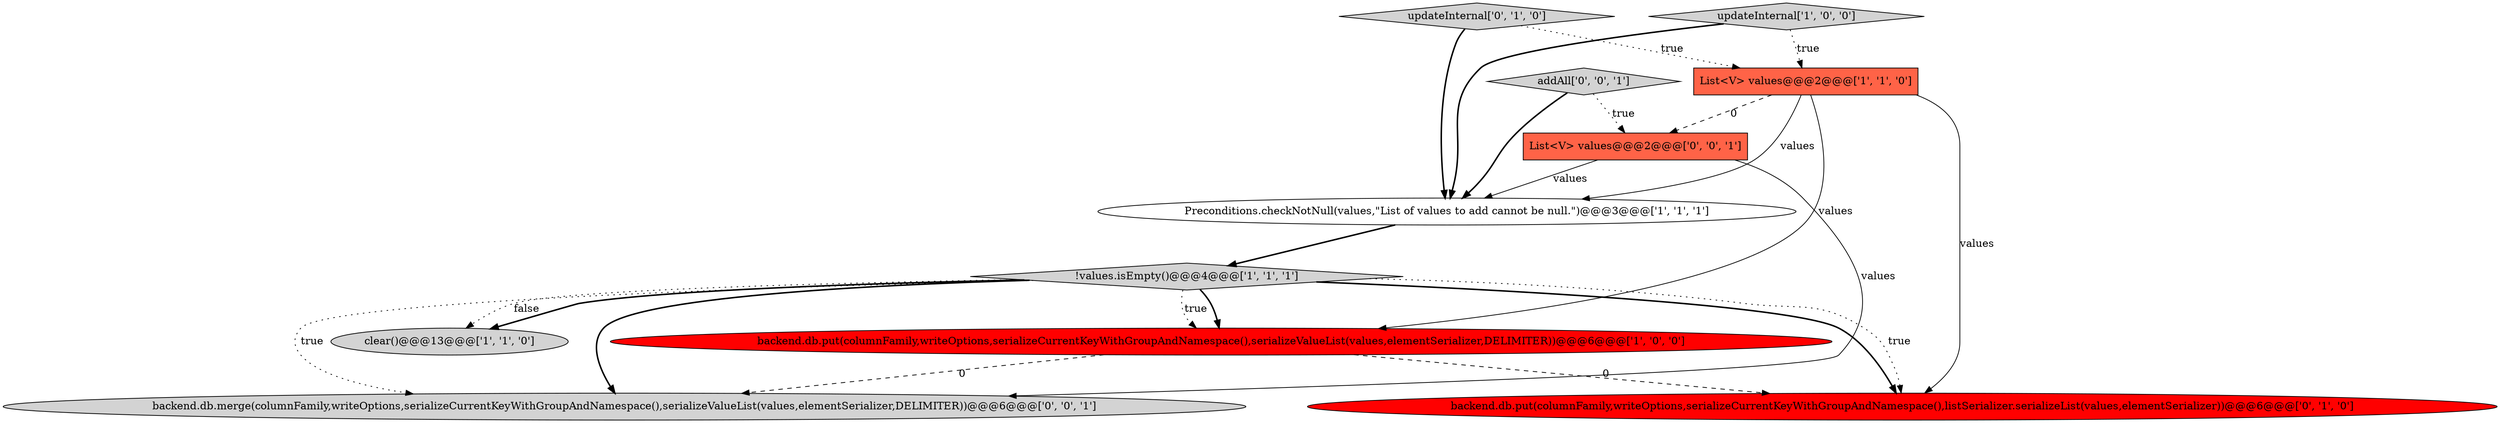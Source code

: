 digraph {
2 [style = filled, label = "updateInternal['1', '0', '0']", fillcolor = lightgray, shape = diamond image = "AAA0AAABBB1BBB"];
3 [style = filled, label = "clear()@@@13@@@['1', '1', '0']", fillcolor = lightgray, shape = ellipse image = "AAA0AAABBB1BBB"];
0 [style = filled, label = "List<V> values@@@2@@@['1', '1', '0']", fillcolor = tomato, shape = box image = "AAA0AAABBB1BBB"];
4 [style = filled, label = "Preconditions.checkNotNull(values,\"List of values to add cannot be null.\")@@@3@@@['1', '1', '1']", fillcolor = white, shape = ellipse image = "AAA0AAABBB1BBB"];
1 [style = filled, label = "!values.isEmpty()@@@4@@@['1', '1', '1']", fillcolor = lightgray, shape = diamond image = "AAA0AAABBB1BBB"];
8 [style = filled, label = "List<V> values@@@2@@@['0', '0', '1']", fillcolor = tomato, shape = box image = "AAA0AAABBB3BBB"];
5 [style = filled, label = "backend.db.put(columnFamily,writeOptions,serializeCurrentKeyWithGroupAndNamespace(),serializeValueList(values,elementSerializer,DELIMITER))@@@6@@@['1', '0', '0']", fillcolor = red, shape = ellipse image = "AAA1AAABBB1BBB"];
7 [style = filled, label = "updateInternal['0', '1', '0']", fillcolor = lightgray, shape = diamond image = "AAA0AAABBB2BBB"];
10 [style = filled, label = "backend.db.merge(columnFamily,writeOptions,serializeCurrentKeyWithGroupAndNamespace(),serializeValueList(values,elementSerializer,DELIMITER))@@@6@@@['0', '0', '1']", fillcolor = lightgray, shape = ellipse image = "AAA0AAABBB3BBB"];
6 [style = filled, label = "backend.db.put(columnFamily,writeOptions,serializeCurrentKeyWithGroupAndNamespace(),listSerializer.serializeList(values,elementSerializer))@@@6@@@['0', '1', '0']", fillcolor = red, shape = ellipse image = "AAA1AAABBB2BBB"];
9 [style = filled, label = "addAll['0', '0', '1']", fillcolor = lightgray, shape = diamond image = "AAA0AAABBB3BBB"];
1->5 [style = bold, label=""];
1->3 [style = dotted, label="false"];
8->10 [style = solid, label="values"];
2->0 [style = dotted, label="true"];
1->10 [style = dotted, label="true"];
0->4 [style = solid, label="values"];
9->4 [style = bold, label=""];
1->3 [style = bold, label=""];
7->4 [style = bold, label=""];
7->0 [style = dotted, label="true"];
2->4 [style = bold, label=""];
9->8 [style = dotted, label="true"];
1->6 [style = bold, label=""];
5->6 [style = dashed, label="0"];
5->10 [style = dashed, label="0"];
8->4 [style = solid, label="values"];
0->5 [style = solid, label="values"];
0->8 [style = dashed, label="0"];
1->6 [style = dotted, label="true"];
4->1 [style = bold, label=""];
1->10 [style = bold, label=""];
1->5 [style = dotted, label="true"];
0->6 [style = solid, label="values"];
}
